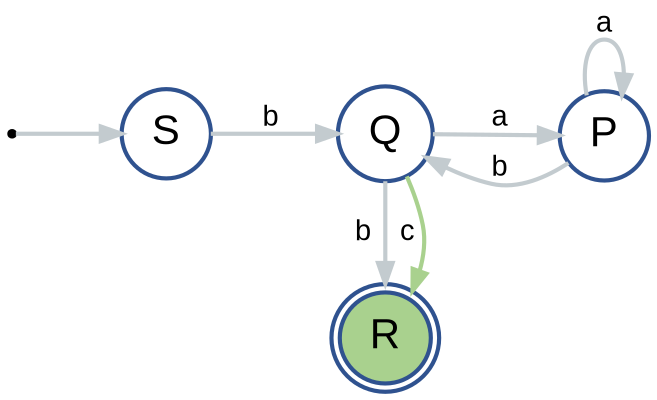 digraph G {

  graph [
    forcelabels=true;
    bgcolor = white,
    fontsize = 20,
    style = "filled",
    rankdir = LR,
    overlap = false;
    splines = true,
    ranksep = 0.7,
    nodesep = 0.35,
  ];
  
  node [
    style = "solid,bold,filled",
    fontsize = 20,
    shape=circle,
    fontname = "Arial",
    color = "#2f528f",
    fillcolor=white,
  ];
  
  edge [
    style = "solid,bold",
    fontsize = 14,
    fontcolor = black,
    fontname = "Arial",
    color = "#c3cbcf",
    labelfloat = false,
    labeldistance = 0.5,
    labelangle = 90
    arrowhead = normal
  ];
  

  # NODES

  o [style=solid,color=black,fillcolor=black,shape=point];

  P;

  Q;

  R[shape = doublecircle,fillcolor="#a9d18e"];

  S;

  # TRANSITIONS

  o -> S;

  S -> Q [label = b];

  P -> Q [label = b];

  Q -> P [label = a];

  P -> P [label = a];

  {rank=same

  Q -> R [label = b];

  Q -> R [color="#a9d18e",label = c];

  }

}
